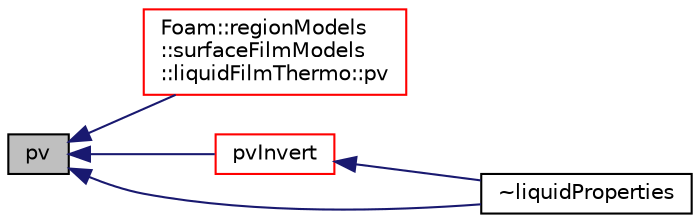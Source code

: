 digraph "pv"
{
  bgcolor="transparent";
  edge [fontname="Helvetica",fontsize="10",labelfontname="Helvetica",labelfontsize="10"];
  node [fontname="Helvetica",fontsize="10",shape=record];
  rankdir="LR";
  Node1 [label="pv",height=0.2,width=0.4,color="black", fillcolor="grey75", style="filled", fontcolor="black"];
  Node1 -> Node2 [dir="back",color="midnightblue",fontsize="10",style="solid",fontname="Helvetica"];
  Node2 [label="Foam::regionModels\l::surfaceFilmModels\l::liquidFilmThermo::pv",height=0.2,width=0.4,color="red",URL="$a01391.html#a65b7c31fa1e5cd0cefa36cf9ba0837fa",tooltip="Return vapour pressure [Pa]. "];
  Node1 -> Node3 [dir="back",color="midnightblue",fontsize="10",style="solid",fontname="Helvetica"];
  Node3 [label="pvInvert",height=0.2,width=0.4,color="red",URL="$a01393.html#aa69552e0842bd2a2874c5953b93399ab",tooltip="Invert the vapour pressure relationship to retrieve the. "];
  Node3 -> Node4 [dir="back",color="midnightblue",fontsize="10",style="solid",fontname="Helvetica"];
  Node4 [label="~liquidProperties",height=0.2,width=0.4,color="black",URL="$a01393.html#aeae3a2914413bd2fa49246f6f512af62",tooltip="Destructor. "];
  Node1 -> Node4 [dir="back",color="midnightblue",fontsize="10",style="solid",fontname="Helvetica"];
}
